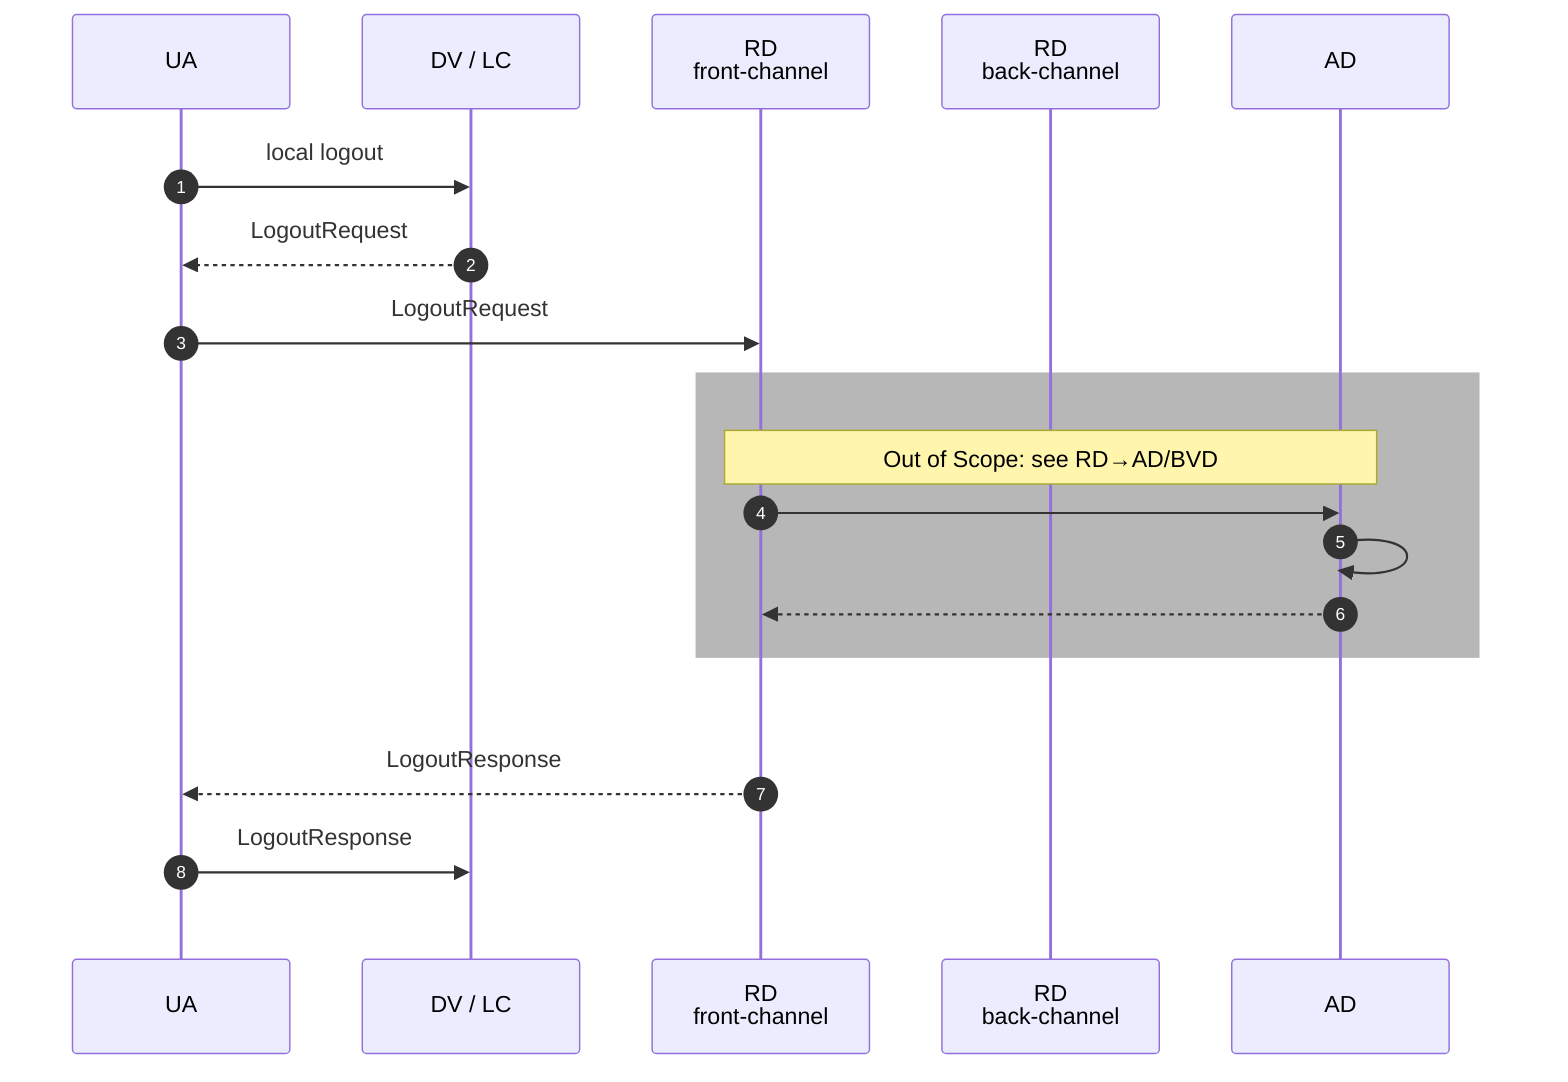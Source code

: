 %%{init: {
    "themeVariables": {"fontSize": "24px"},
    "sequence": {"boxMargin": 20}
}}%%
sequenceDiagram
autonumber
participant A as UA
participant B as DV / LC
participant C as RD <br /> front-channel
participant D as RD <br /> back-channel
participant E as AD
A->>B: local logout
B-->>A: LogoutRequest
A->>C: LogoutRequest
rect rgba(75, 75, 75,.4)
    Note over C,E: Out of Scope: see RD#8594;AD/BVD
    C->>E:
    E->>E:
    E-->>C:
end
rect rgba(75, 75, 75, 0)
    C-->>A: LogoutResponse
    A->>B: LogoutResponse
end